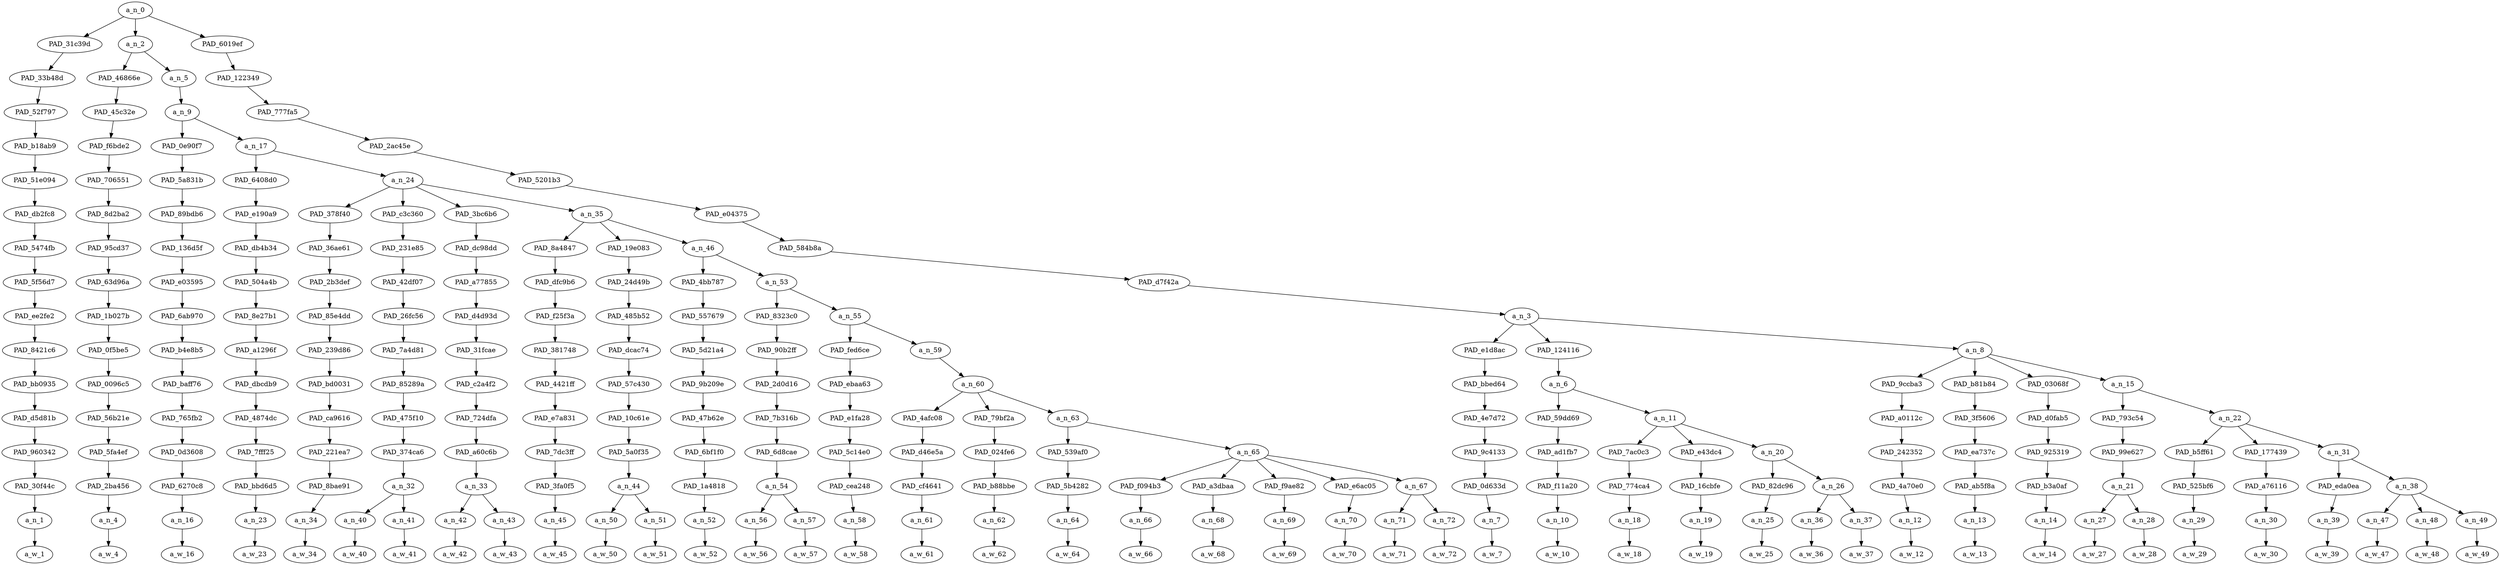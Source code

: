 strict digraph "" {
	a_n_0	[div_dir=1,
		index=0,
		level=16,
		pos="10.901453993055554,16!",
		text_span="[0, 1, 2, 3, 4, 5, 6, 7, 8, 9, 10, 11, 12, 13, 14, 15, 16, 17, 18, 19, 20, 21, 22, 23, 24, 25, 26, 27, 28, 29, 30, 31, 32, 33, 34, \
35, 36, 37, 38, 39, 40, 41, 42]",
		value=1.00000002];
	PAD_31c39d	[div_dir=-1,
		index=0,
		level=15,
		pos="0.0,15!",
		text_span="[0]",
		value=0.00982600];
	a_n_0 -> PAD_31c39d;
	a_n_2	[div_dir=1,
		index=1,
		level=15,
		pos="2.3224175347222222,15!",
		text_span="[1, 2, 3, 4, 5, 6, 7, 8, 9, 10, 11, 12, 13, 14, 15, 16, 17, 18, 19, 20, 21, 22, 23, 24]",
		value=0.35731654];
	a_n_0 -> a_n_2;
	PAD_6019ef	[div_dir=-1,
		index=2,
		level=15,
		pos="30.381944444444443,15!",
		text_span="[25, 26, 27, 28, 29, 30, 31, 32, 33, 34, 35, 36, 37, 38, 39, 40, 41, 42]",
		value=0.63285056];
	a_n_0 -> PAD_6019ef;
	PAD_33b48d	[div_dir=-1,
		index=0,
		level=14,
		pos="0.0,14!",
		text_span="[0]",
		value=0.00982600];
	PAD_31c39d -> PAD_33b48d;
	PAD_52f797	[div_dir=-1,
		index=0,
		level=13,
		pos="0.0,13!",
		text_span="[0]",
		value=0.00982600];
	PAD_33b48d -> PAD_52f797;
	PAD_b18ab9	[div_dir=-1,
		index=0,
		level=12,
		pos="0.0,12!",
		text_span="[0]",
		value=0.00982600];
	PAD_52f797 -> PAD_b18ab9;
	PAD_51e094	[div_dir=-1,
		index=0,
		level=11,
		pos="0.0,11!",
		text_span="[0]",
		value=0.00982600];
	PAD_b18ab9 -> PAD_51e094;
	PAD_db2fc8	[div_dir=-1,
		index=0,
		level=10,
		pos="0.0,10!",
		text_span="[0]",
		value=0.00982600];
	PAD_51e094 -> PAD_db2fc8;
	PAD_5474fb	[div_dir=-1,
		index=0,
		level=9,
		pos="0.0,9!",
		text_span="[0]",
		value=0.00982600];
	PAD_db2fc8 -> PAD_5474fb;
	PAD_5f56d7	[div_dir=-1,
		index=0,
		level=8,
		pos="0.0,8!",
		text_span="[0]",
		value=0.00982600];
	PAD_5474fb -> PAD_5f56d7;
	PAD_ee2fe2	[div_dir=-1,
		index=0,
		level=7,
		pos="0.0,7!",
		text_span="[0]",
		value=0.00982600];
	PAD_5f56d7 -> PAD_ee2fe2;
	PAD_8421c6	[div_dir=-1,
		index=0,
		level=6,
		pos="0.0,6!",
		text_span="[0]",
		value=0.00982600];
	PAD_ee2fe2 -> PAD_8421c6;
	PAD_bb0935	[div_dir=-1,
		index=0,
		level=5,
		pos="0.0,5!",
		text_span="[0]",
		value=0.00982600];
	PAD_8421c6 -> PAD_bb0935;
	PAD_d5d81b	[div_dir=-1,
		index=0,
		level=4,
		pos="0.0,4!",
		text_span="[0]",
		value=0.00982600];
	PAD_bb0935 -> PAD_d5d81b;
	PAD_960342	[div_dir=-1,
		index=0,
		level=3,
		pos="0.0,3!",
		text_span="[0]",
		value=0.00982600];
	PAD_d5d81b -> PAD_960342;
	PAD_30f44c	[div_dir=-1,
		index=0,
		level=2,
		pos="0.0,2!",
		text_span="[0]",
		value=0.00982600];
	PAD_960342 -> PAD_30f44c;
	a_n_1	[div_dir=-1,
		index=0,
		level=1,
		pos="0.0,1!",
		text_span="[0]",
		value=0.00982600];
	PAD_30f44c -> a_n_1;
	a_w_1	[div_dir=0,
		index=0,
		level=0,
		pos="0,0!",
		text_span="[0]",
		value=it];
	a_n_1 -> a_w_1;
	PAD_46866e	[div_dir=-1,
		index=1,
		level=14,
		pos="1.0,14!",
		text_span="[1]",
		value=0.01219663];
	a_n_2 -> PAD_46866e;
	a_n_5	[div_dir=1,
		index=2,
		level=14,
		pos="3.6448350694444445,14!",
		text_span="[2, 3, 4, 5, 6, 7, 8, 9, 10, 11, 12, 13, 14, 15, 16, 17, 18, 19, 20, 21, 22, 23, 24]",
		value=0.34508782];
	a_n_2 -> a_n_5;
	PAD_45c32e	[div_dir=-1,
		index=1,
		level=13,
		pos="1.0,13!",
		text_span="[1]",
		value=0.01219663];
	PAD_46866e -> PAD_45c32e;
	PAD_f6bde2	[div_dir=-1,
		index=1,
		level=12,
		pos="1.0,12!",
		text_span="[1]",
		value=0.01219663];
	PAD_45c32e -> PAD_f6bde2;
	PAD_706551	[div_dir=-1,
		index=1,
		level=11,
		pos="1.0,11!",
		text_span="[1]",
		value=0.01219663];
	PAD_f6bde2 -> PAD_706551;
	PAD_8d2ba2	[div_dir=-1,
		index=1,
		level=10,
		pos="1.0,10!",
		text_span="[1]",
		value=0.01219663];
	PAD_706551 -> PAD_8d2ba2;
	PAD_95cd37	[div_dir=-1,
		index=1,
		level=9,
		pos="1.0,9!",
		text_span="[1]",
		value=0.01219663];
	PAD_8d2ba2 -> PAD_95cd37;
	PAD_63d96a	[div_dir=-1,
		index=1,
		level=8,
		pos="1.0,8!",
		text_span="[1]",
		value=0.01219663];
	PAD_95cd37 -> PAD_63d96a;
	PAD_1b027b	[div_dir=-1,
		index=1,
		level=7,
		pos="1.0,7!",
		text_span="[1]",
		value=0.01219663];
	PAD_63d96a -> PAD_1b027b;
	PAD_0f5be5	[div_dir=-1,
		index=1,
		level=6,
		pos="1.0,6!",
		text_span="[1]",
		value=0.01219663];
	PAD_1b027b -> PAD_0f5be5;
	PAD_0096c5	[div_dir=-1,
		index=1,
		level=5,
		pos="1.0,5!",
		text_span="[1]",
		value=0.01219663];
	PAD_0f5be5 -> PAD_0096c5;
	PAD_56b21e	[div_dir=-1,
		index=1,
		level=4,
		pos="1.0,4!",
		text_span="[1]",
		value=0.01219663];
	PAD_0096c5 -> PAD_56b21e;
	PAD_5fa4ef	[div_dir=-1,
		index=1,
		level=3,
		pos="1.0,3!",
		text_span="[1]",
		value=0.01219663];
	PAD_56b21e -> PAD_5fa4ef;
	PAD_2ba456	[div_dir=-1,
		index=1,
		level=2,
		pos="1.0,2!",
		text_span="[1]",
		value=0.01219663];
	PAD_5fa4ef -> PAD_2ba456;
	a_n_4	[div_dir=-1,
		index=1,
		level=1,
		pos="1.0,1!",
		text_span="[1]",
		value=0.01219663];
	PAD_2ba456 -> a_n_4;
	a_w_4	[div_dir=0,
		index=1,
		level=0,
		pos="1,0!",
		text_span="[1]",
		value=worth];
	a_n_4 -> a_w_4;
	a_n_9	[div_dir=1,
		index=2,
		level=13,
		pos="3.6448350694444445,13!",
		text_span="[2, 3, 4, 5, 6, 7, 8, 9, 10, 11, 12, 13, 14, 15, 16, 17, 18, 19, 20, 21, 22, 23, 24]",
		value=0.34503430];
	a_n_5 -> a_n_9;
	PAD_0e90f7	[div_dir=-1,
		index=2,
		level=12,
		pos="2.0,12!",
		text_span="[2]",
		value=0.01089129];
	a_n_9 -> PAD_0e90f7;
	a_n_17	[div_dir=1,
		index=3,
		level=12,
		pos="5.289670138888889,12!",
		text_span="[3, 4, 5, 6, 7, 8, 9, 10, 11, 12, 13, 14, 15, 16, 17, 18, 19, 20, 21, 22, 23, 24]",
		value=0.33408949];
	a_n_9 -> a_n_17;
	PAD_5a831b	[div_dir=-1,
		index=2,
		level=11,
		pos="2.0,11!",
		text_span="[2]",
		value=0.01089129];
	PAD_0e90f7 -> PAD_5a831b;
	PAD_89bdb6	[div_dir=-1,
		index=2,
		level=10,
		pos="2.0,10!",
		text_span="[2]",
		value=0.01089129];
	PAD_5a831b -> PAD_89bdb6;
	PAD_136d5f	[div_dir=-1,
		index=2,
		level=9,
		pos="2.0,9!",
		text_span="[2]",
		value=0.01089129];
	PAD_89bdb6 -> PAD_136d5f;
	PAD_e03595	[div_dir=-1,
		index=2,
		level=8,
		pos="2.0,8!",
		text_span="[2]",
		value=0.01089129];
	PAD_136d5f -> PAD_e03595;
	PAD_6ab970	[div_dir=-1,
		index=2,
		level=7,
		pos="2.0,7!",
		text_span="[2]",
		value=0.01089129];
	PAD_e03595 -> PAD_6ab970;
	PAD_b4e8b5	[div_dir=-1,
		index=2,
		level=6,
		pos="2.0,6!",
		text_span="[2]",
		value=0.01089129];
	PAD_6ab970 -> PAD_b4e8b5;
	PAD_baff76	[div_dir=-1,
		index=2,
		level=5,
		pos="2.0,5!",
		text_span="[2]",
		value=0.01089129];
	PAD_b4e8b5 -> PAD_baff76;
	PAD_765fb2	[div_dir=-1,
		index=2,
		level=4,
		pos="2.0,4!",
		text_span="[2]",
		value=0.01089129];
	PAD_baff76 -> PAD_765fb2;
	PAD_0d3608	[div_dir=-1,
		index=2,
		level=3,
		pos="2.0,3!",
		text_span="[2]",
		value=0.01089129];
	PAD_765fb2 -> PAD_0d3608;
	PAD_6270c8	[div_dir=-1,
		index=2,
		level=2,
		pos="2.0,2!",
		text_span="[2]",
		value=0.01089129];
	PAD_0d3608 -> PAD_6270c8;
	a_n_16	[div_dir=-1,
		index=2,
		level=1,
		pos="2.0,1!",
		text_span="[2]",
		value=0.01089129];
	PAD_6270c8 -> a_n_16;
	a_w_16	[div_dir=0,
		index=2,
		level=0,
		pos="2,0!",
		text_span="[2]",
		value=remembering];
	a_n_16 -> a_w_16;
	PAD_6408d0	[div_dir=-1,
		index=3,
		level=11,
		pos="3.0,11!",
		text_span="[3]",
		value=0.00838209];
	a_n_17 -> PAD_6408d0;
	a_n_24	[div_dir=1,
		index=4,
		level=11,
		pos="7.579340277777778,11!",
		text_span="[4, 5, 6, 7, 8, 9, 10, 11, 12, 13, 14, 15, 16, 17, 18, 19, 20, 21, 22, 23, 24]",
		value=0.32564507];
	a_n_17 -> a_n_24;
	PAD_e190a9	[div_dir=-1,
		index=3,
		level=10,
		pos="3.0,10!",
		text_span="[3]",
		value=0.00838209];
	PAD_6408d0 -> PAD_e190a9;
	PAD_db4b34	[div_dir=-1,
		index=3,
		level=9,
		pos="3.0,9!",
		text_span="[3]",
		value=0.00838209];
	PAD_e190a9 -> PAD_db4b34;
	PAD_504a4b	[div_dir=-1,
		index=3,
		level=8,
		pos="3.0,8!",
		text_span="[3]",
		value=0.00838209];
	PAD_db4b34 -> PAD_504a4b;
	PAD_8e27b1	[div_dir=-1,
		index=3,
		level=7,
		pos="3.0,7!",
		text_span="[3]",
		value=0.00838209];
	PAD_504a4b -> PAD_8e27b1;
	PAD_a1296f	[div_dir=-1,
		index=3,
		level=6,
		pos="3.0,6!",
		text_span="[3]",
		value=0.00838209];
	PAD_8e27b1 -> PAD_a1296f;
	PAD_dbcdb9	[div_dir=-1,
		index=3,
		level=5,
		pos="3.0,5!",
		text_span="[3]",
		value=0.00838209];
	PAD_a1296f -> PAD_dbcdb9;
	PAD_4874dc	[div_dir=-1,
		index=3,
		level=4,
		pos="3.0,4!",
		text_span="[3]",
		value=0.00838209];
	PAD_dbcdb9 -> PAD_4874dc;
	PAD_7fff25	[div_dir=-1,
		index=3,
		level=3,
		pos="3.0,3!",
		text_span="[3]",
		value=0.00838209];
	PAD_4874dc -> PAD_7fff25;
	PAD_bbd6d5	[div_dir=-1,
		index=3,
		level=2,
		pos="3.0,2!",
		text_span="[3]",
		value=0.00838209];
	PAD_7fff25 -> PAD_bbd6d5;
	a_n_23	[div_dir=-1,
		index=3,
		level=1,
		pos="3.0,1!",
		text_span="[3]",
		value=0.00838209];
	PAD_bbd6d5 -> a_n_23;
	a_w_23	[div_dir=0,
		index=3,
		level=0,
		pos="3,0!",
		text_span="[3]",
		value=that];
	a_n_23 -> a_w_23;
	PAD_378f40	[div_dir=-1,
		index=6,
		level=10,
		pos="8.0,10!",
		text_span="[8]",
		value=0.00960711];
	a_n_24 -> PAD_378f40;
	PAD_c3c360	[div_dir=-1,
		index=4,
		level=10,
		pos="4.5,10!",
		text_span="[4, 5]",
		value=0.02832628];
	a_n_24 -> PAD_c3c360;
	PAD_3bc6b6	[div_dir=1,
		index=5,
		level=10,
		pos="6.5,10!",
		text_span="[6, 7]",
		value=0.08005526];
	a_n_24 -> PAD_3bc6b6;
	a_n_35	[div_dir=1,
		index=7,
		level=10,
		pos="11.317361111111111,10!",
		text_span="[9, 10, 11, 12, 13, 14, 15, 16, 17, 18, 19, 20, 21, 22, 23, 24]",
		value=0.20758819];
	a_n_24 -> a_n_35;
	PAD_36ae61	[div_dir=-1,
		index=6,
		level=9,
		pos="8.0,9!",
		text_span="[8]",
		value=0.00960711];
	PAD_378f40 -> PAD_36ae61;
	PAD_2b3def	[div_dir=-1,
		index=6,
		level=8,
		pos="8.0,8!",
		text_span="[8]",
		value=0.00960711];
	PAD_36ae61 -> PAD_2b3def;
	PAD_85e4dd	[div_dir=-1,
		index=6,
		level=7,
		pos="8.0,7!",
		text_span="[8]",
		value=0.00960711];
	PAD_2b3def -> PAD_85e4dd;
	PAD_239d86	[div_dir=-1,
		index=6,
		level=6,
		pos="8.0,6!",
		text_span="[8]",
		value=0.00960711];
	PAD_85e4dd -> PAD_239d86;
	PAD_bd0031	[div_dir=-1,
		index=6,
		level=5,
		pos="8.0,5!",
		text_span="[8]",
		value=0.00960711];
	PAD_239d86 -> PAD_bd0031;
	PAD_ca9616	[div_dir=-1,
		index=6,
		level=4,
		pos="8.0,4!",
		text_span="[8]",
		value=0.00960711];
	PAD_bd0031 -> PAD_ca9616;
	PAD_221ea7	[div_dir=-1,
		index=6,
		level=3,
		pos="8.0,3!",
		text_span="[8]",
		value=0.00960711];
	PAD_ca9616 -> PAD_221ea7;
	PAD_8bae91	[div_dir=-1,
		index=6,
		level=2,
		pos="8.0,2!",
		text_span="[8]",
		value=0.00960711];
	PAD_221ea7 -> PAD_8bae91;
	a_n_34	[div_dir=-1,
		index=8,
		level=1,
		pos="8.0,1!",
		text_span="[8]",
		value=0.00960711];
	PAD_8bae91 -> a_n_34;
	a_w_34	[div_dir=0,
		index=8,
		level=0,
		pos="8,0!",
		text_span="[8]",
		value=actually];
	a_n_34 -> a_w_34;
	PAD_231e85	[div_dir=-1,
		index=4,
		level=9,
		pos="4.5,9!",
		text_span="[4, 5]",
		value=0.02832628];
	PAD_c3c360 -> PAD_231e85;
	PAD_42df07	[div_dir=-1,
		index=4,
		level=8,
		pos="4.5,8!",
		text_span="[4, 5]",
		value=0.02832628];
	PAD_231e85 -> PAD_42df07;
	PAD_26fc56	[div_dir=-1,
		index=4,
		level=7,
		pos="4.5,7!",
		text_span="[4, 5]",
		value=0.02832628];
	PAD_42df07 -> PAD_26fc56;
	PAD_7a4d81	[div_dir=-1,
		index=4,
		level=6,
		pos="4.5,6!",
		text_span="[4, 5]",
		value=0.02832628];
	PAD_26fc56 -> PAD_7a4d81;
	PAD_85289a	[div_dir=-1,
		index=4,
		level=5,
		pos="4.5,5!",
		text_span="[4, 5]",
		value=0.02832628];
	PAD_7a4d81 -> PAD_85289a;
	PAD_475f10	[div_dir=-1,
		index=4,
		level=4,
		pos="4.5,4!",
		text_span="[4, 5]",
		value=0.02832628];
	PAD_85289a -> PAD_475f10;
	PAD_374ca6	[div_dir=-1,
		index=4,
		level=3,
		pos="4.5,3!",
		text_span="[4, 5]",
		value=0.02832628];
	PAD_475f10 -> PAD_374ca6;
	a_n_32	[div_dir=-1,
		index=4,
		level=2,
		pos="4.5,2!",
		text_span="[4, 5]",
		value=0.02832628];
	PAD_374ca6 -> a_n_32;
	a_n_40	[div_dir=1,
		index=4,
		level=1,
		pos="4.0,1!",
		text_span="[4]",
		value=0.01087060];
	a_n_32 -> a_n_40;
	a_n_41	[div_dir=-1,
		index=5,
		level=1,
		pos="5.0,1!",
		text_span="[5]",
		value=0.01745491];
	a_n_32 -> a_n_41;
	a_w_40	[div_dir=0,
		index=4,
		level=0,
		pos="4,0!",
		text_span="[4]",
		value=in];
	a_n_40 -> a_w_40;
	a_w_41	[div_dir=0,
		index=5,
		level=0,
		pos="5,0!",
		text_span="[5]",
		value="<number>"];
	a_n_41 -> a_w_41;
	PAD_dc98dd	[div_dir=1,
		index=5,
		level=9,
		pos="6.5,9!",
		text_span="[6, 7]",
		value=0.08005526];
	PAD_3bc6b6 -> PAD_dc98dd;
	PAD_a77855	[div_dir=1,
		index=5,
		level=8,
		pos="6.5,8!",
		text_span="[6, 7]",
		value=0.08005526];
	PAD_dc98dd -> PAD_a77855;
	PAD_d4d93d	[div_dir=1,
		index=5,
		level=7,
		pos="6.5,7!",
		text_span="[6, 7]",
		value=0.08005526];
	PAD_a77855 -> PAD_d4d93d;
	PAD_31fcae	[div_dir=1,
		index=5,
		level=6,
		pos="6.5,6!",
		text_span="[6, 7]",
		value=0.08005526];
	PAD_d4d93d -> PAD_31fcae;
	PAD_c2a4f2	[div_dir=1,
		index=5,
		level=5,
		pos="6.5,5!",
		text_span="[6, 7]",
		value=0.08005526];
	PAD_31fcae -> PAD_c2a4f2;
	PAD_724dfa	[div_dir=1,
		index=5,
		level=4,
		pos="6.5,4!",
		text_span="[6, 7]",
		value=0.08005526];
	PAD_c2a4f2 -> PAD_724dfa;
	PAD_a60c6b	[div_dir=1,
		index=5,
		level=3,
		pos="6.5,3!",
		text_span="[6, 7]",
		value=0.08005526];
	PAD_724dfa -> PAD_a60c6b;
	a_n_33	[div_dir=1,
		index=5,
		level=2,
		pos="6.5,2!",
		text_span="[6, 7]",
		value=0.08005526];
	PAD_a60c6b -> a_n_33;
	a_n_42	[div_dir=1,
		index=6,
		level=1,
		pos="6.0,1!",
		text_span="[6]",
		value=0.04161739];
	a_n_33 -> a_n_42;
	a_n_43	[div_dir=1,
		index=7,
		level=1,
		pos="7.0,1!",
		text_span="[7]",
		value=0.03843003];
	a_n_33 -> a_n_43;
	a_w_42	[div_dir=0,
		index=6,
		level=0,
		pos="6,0!",
		text_span="[6]",
		value=meryl];
	a_n_42 -> a_w_42;
	a_w_43	[div_dir=0,
		index=7,
		level=0,
		pos="7,0!",
		text_span="[7]",
		value=streep];
	a_n_43 -> a_w_43;
	PAD_8a4847	[div_dir=1,
		index=8,
		level=9,
		pos="11.0,9!",
		text_span="[11]",
		value=0.00875681];
	a_n_35 -> PAD_8a4847;
	PAD_19e083	[div_dir=1,
		index=7,
		level=9,
		pos="9.5,9!",
		text_span="[9, 10]",
		value=0.01502978];
	a_n_35 -> PAD_19e083;
	a_n_46	[div_dir=1,
		index=9,
		level=9,
		pos="13.452083333333334,9!",
		text_span="[12, 13, 14, 15, 16, 17, 18, 19, 20, 21, 22, 23, 24]",
		value=0.18372243];
	a_n_35 -> a_n_46;
	PAD_dfc9b6	[div_dir=1,
		index=8,
		level=8,
		pos="11.0,8!",
		text_span="[11]",
		value=0.00875681];
	PAD_8a4847 -> PAD_dfc9b6;
	PAD_f25f3a	[div_dir=1,
		index=8,
		level=7,
		pos="11.0,7!",
		text_span="[11]",
		value=0.00875681];
	PAD_dfc9b6 -> PAD_f25f3a;
	PAD_381748	[div_dir=1,
		index=8,
		level=6,
		pos="11.0,6!",
		text_span="[11]",
		value=0.00875681];
	PAD_f25f3a -> PAD_381748;
	PAD_4421ff	[div_dir=1,
		index=8,
		level=5,
		pos="11.0,5!",
		text_span="[11]",
		value=0.00875681];
	PAD_381748 -> PAD_4421ff;
	PAD_e7a831	[div_dir=1,
		index=8,
		level=4,
		pos="11.0,4!",
		text_span="[11]",
		value=0.00875681];
	PAD_4421ff -> PAD_e7a831;
	PAD_7dc3ff	[div_dir=1,
		index=8,
		level=3,
		pos="11.0,3!",
		text_span="[11]",
		value=0.00875681];
	PAD_e7a831 -> PAD_7dc3ff;
	PAD_3fa0f5	[div_dir=1,
		index=8,
		level=2,
		pos="11.0,2!",
		text_span="[11]",
		value=0.00875681];
	PAD_7dc3ff -> PAD_3fa0f5;
	a_n_45	[div_dir=1,
		index=11,
		level=1,
		pos="11.0,1!",
		text_span="[11]",
		value=0.00875681];
	PAD_3fa0f5 -> a_n_45;
	a_w_45	[div_dir=0,
		index=11,
		level=0,
		pos="11,0!",
		text_span="[11]",
		value=and];
	a_n_45 -> a_w_45;
	PAD_24d49b	[div_dir=1,
		index=7,
		level=8,
		pos="9.5,8!",
		text_span="[9, 10]",
		value=0.01502978];
	PAD_19e083 -> PAD_24d49b;
	PAD_485b52	[div_dir=1,
		index=7,
		level=7,
		pos="9.5,7!",
		text_span="[9, 10]",
		value=0.01502978];
	PAD_24d49b -> PAD_485b52;
	PAD_dcac74	[div_dir=1,
		index=7,
		level=6,
		pos="9.5,6!",
		text_span="[9, 10]",
		value=0.01502978];
	PAD_485b52 -> PAD_dcac74;
	PAD_57c430	[div_dir=1,
		index=7,
		level=5,
		pos="9.5,5!",
		text_span="[9, 10]",
		value=0.01502978];
	PAD_dcac74 -> PAD_57c430;
	PAD_10c61e	[div_dir=1,
		index=7,
		level=4,
		pos="9.5,4!",
		text_span="[9, 10]",
		value=0.01502978];
	PAD_57c430 -> PAD_10c61e;
	PAD_5a0f35	[div_dir=1,
		index=7,
		level=3,
		pos="9.5,3!",
		text_span="[9, 10]",
		value=0.01502978];
	PAD_10c61e -> PAD_5a0f35;
	a_n_44	[div_dir=1,
		index=7,
		level=2,
		pos="9.5,2!",
		text_span="[9, 10]",
		value=0.01502978];
	PAD_5a0f35 -> a_n_44;
	a_n_50	[div_dir=1,
		index=9,
		level=1,
		pos="9.0,1!",
		text_span="[9]",
		value=0.00838116];
	a_n_44 -> a_n_50;
	a_n_51	[div_dir=-1,
		index=10,
		level=1,
		pos="10.0,1!",
		text_span="[10]",
		value=0.00663626];
	a_n_44 -> a_n_51;
	a_w_50	[div_dir=0,
		index=9,
		level=0,
		pos="9,0!",
		text_span="[9]",
		value=stood];
	a_n_50 -> a_w_50;
	a_w_51	[div_dir=0,
		index=10,
		level=0,
		pos="10,0!",
		text_span="[10]",
		value=up];
	a_n_51 -> a_w_51;
	PAD_4bb787	[div_dir=1,
		index=9,
		level=8,
		pos="12.0,8!",
		text_span="[12]",
		value=0.02636655];
	a_n_46 -> PAD_4bb787;
	a_n_53	[div_dir=1,
		index=10,
		level=8,
		pos="14.904166666666667,8!",
		text_span="[13, 14, 15, 16, 17, 18, 19, 20, 21, 22, 23, 24]",
		value=0.15728139];
	a_n_46 -> a_n_53;
	PAD_557679	[div_dir=1,
		index=9,
		level=7,
		pos="12.0,7!",
		text_span="[12]",
		value=0.02636655];
	PAD_4bb787 -> PAD_557679;
	PAD_5d21a4	[div_dir=1,
		index=9,
		level=6,
		pos="12.0,6!",
		text_span="[12]",
		value=0.02636655];
	PAD_557679 -> PAD_5d21a4;
	PAD_9b209e	[div_dir=1,
		index=9,
		level=5,
		pos="12.0,5!",
		text_span="[12]",
		value=0.02636655];
	PAD_5d21a4 -> PAD_9b209e;
	PAD_47b62e	[div_dir=1,
		index=9,
		level=4,
		pos="12.0,4!",
		text_span="[12]",
		value=0.02636655];
	PAD_9b209e -> PAD_47b62e;
	PAD_6bf1f0	[div_dir=1,
		index=9,
		level=3,
		pos="12.0,3!",
		text_span="[12]",
		value=0.02636655];
	PAD_47b62e -> PAD_6bf1f0;
	PAD_1a4818	[div_dir=1,
		index=9,
		level=2,
		pos="12.0,2!",
		text_span="[12]",
		value=0.02636655];
	PAD_6bf1f0 -> PAD_1a4818;
	a_n_52	[div_dir=1,
		index=12,
		level=1,
		pos="12.0,1!",
		text_span="[12]",
		value=0.02636655];
	PAD_1a4818 -> a_n_52;
	a_w_52	[div_dir=0,
		index=12,
		level=0,
		pos="12,0!",
		text_span="[12]",
		value=applauded];
	a_n_52 -> a_w_52;
	PAD_8323c0	[div_dir=1,
		index=10,
		level=7,
		pos="13.5,7!",
		text_span="[13, 14]",
		value=0.02147528];
	a_n_53 -> PAD_8323c0;
	a_n_55	[div_dir=1,
		index=11,
		level=7,
		pos="16.308333333333334,7!",
		text_span="[15, 16, 17, 18, 19, 20, 21, 22, 23, 24]",
		value=0.13573076];
	a_n_53 -> a_n_55;
	PAD_90b2ff	[div_dir=1,
		index=10,
		level=6,
		pos="13.5,6!",
		text_span="[13, 14]",
		value=0.02147528];
	PAD_8323c0 -> PAD_90b2ff;
	PAD_2d0d16	[div_dir=1,
		index=10,
		level=5,
		pos="13.5,5!",
		text_span="[13, 14]",
		value=0.02147528];
	PAD_90b2ff -> PAD_2d0d16;
	PAD_7b316b	[div_dir=1,
		index=10,
		level=4,
		pos="13.5,4!",
		text_span="[13, 14]",
		value=0.02147528];
	PAD_2d0d16 -> PAD_7b316b;
	PAD_6d8cae	[div_dir=1,
		index=10,
		level=3,
		pos="13.5,3!",
		text_span="[13, 14]",
		value=0.02147528];
	PAD_7b316b -> PAD_6d8cae;
	a_n_54	[div_dir=1,
		index=10,
		level=2,
		pos="13.5,2!",
		text_span="[13, 14]",
		value=0.02147528];
	PAD_6d8cae -> a_n_54;
	a_n_56	[div_dir=1,
		index=13,
		level=1,
		pos="13.0,1!",
		text_span="[13]",
		value=0.00848227];
	a_n_54 -> a_n_56;
	a_n_57	[div_dir=1,
		index=14,
		level=1,
		pos="14.0,1!",
		text_span="[14]",
		value=0.01296399];
	a_n_54 -> a_n_57;
	a_w_56	[div_dir=0,
		index=13,
		level=0,
		pos="13,0!",
		text_span="[13]",
		value=a];
	a_n_56 -> a_w_56;
	a_w_57	[div_dir=0,
		index=14,
		level=0,
		pos="14,0!",
		text_span="[14]",
		value=man];
	a_n_57 -> a_w_57;
	PAD_fed6ce	[div_dir=1,
		index=11,
		level=6,
		pos="15.0,6!",
		text_span="[15]",
		value=0.00831085];
	a_n_55 -> PAD_fed6ce;
	a_n_59	[div_dir=1,
		index=12,
		level=6,
		pos="17.616666666666667,6!",
		text_span="[16, 17, 18, 19, 20, 21, 22, 23, 24]",
		value=0.12735037];
	a_n_55 -> a_n_59;
	PAD_ebaa63	[div_dir=1,
		index=11,
		level=5,
		pos="15.0,5!",
		text_span="[15]",
		value=0.00831085];
	PAD_fed6ce -> PAD_ebaa63;
	PAD_e1fa28	[div_dir=1,
		index=11,
		level=4,
		pos="15.0,4!",
		text_span="[15]",
		value=0.00831085];
	PAD_ebaa63 -> PAD_e1fa28;
	PAD_5c14e0	[div_dir=1,
		index=11,
		level=3,
		pos="15.0,3!",
		text_span="[15]",
		value=0.00831085];
	PAD_e1fa28 -> PAD_5c14e0;
	PAD_cea248	[div_dir=1,
		index=11,
		level=2,
		pos="15.0,2!",
		text_span="[15]",
		value=0.00831085];
	PAD_5c14e0 -> PAD_cea248;
	a_n_58	[div_dir=1,
		index=15,
		level=1,
		pos="15.0,1!",
		text_span="[15]",
		value=0.00831085];
	PAD_cea248 -> a_n_58;
	a_w_58	[div_dir=0,
		index=15,
		level=0,
		pos="15,0!",
		text_span="[15]",
		value=who];
	a_n_58 -> a_w_58;
	a_n_60	[div_dir=1,
		index=12,
		level=5,
		pos="17.616666666666667,5!",
		text_span="[16, 17, 18, 19, 20, 21, 22, 23, 24]",
		value=0.12728227];
	a_n_59 -> a_n_60;
	PAD_4afc08	[div_dir=-1,
		index=12,
		level=4,
		pos="16.0,4!",
		text_span="[16]",
		value=0.01277359];
	a_n_60 -> PAD_4afc08;
	PAD_79bf2a	[div_dir=1,
		index=13,
		level=4,
		pos="17.0,4!",
		text_span="[17]",
		value=0.00773226];
	a_n_60 -> PAD_79bf2a;
	a_n_63	[div_dir=1,
		index=14,
		level=4,
		pos="19.85,4!",
		text_span="[18, 19, 20, 21, 22, 23, 24]",
		value=0.10670833];
	a_n_60 -> a_n_63;
	PAD_d46e5a	[div_dir=-1,
		index=12,
		level=3,
		pos="16.0,3!",
		text_span="[16]",
		value=0.01277359];
	PAD_4afc08 -> PAD_d46e5a;
	PAD_cf4641	[div_dir=-1,
		index=12,
		level=2,
		pos="16.0,2!",
		text_span="[16]",
		value=0.01277359];
	PAD_d46e5a -> PAD_cf4641;
	a_n_61	[div_dir=-1,
		index=16,
		level=1,
		pos="16.0,1!",
		text_span="[16]",
		value=0.01277359];
	PAD_cf4641 -> a_n_61;
	a_w_61	[div_dir=0,
		index=16,
		level=0,
		pos="16,0!",
		text_span="[16]",
		value=drugged];
	a_n_61 -> a_w_61;
	PAD_024fe6	[div_dir=1,
		index=13,
		level=3,
		pos="17.0,3!",
		text_span="[17]",
		value=0.00773226];
	PAD_79bf2a -> PAD_024fe6;
	PAD_b88bbe	[div_dir=1,
		index=13,
		level=2,
		pos="17.0,2!",
		text_span="[17]",
		value=0.00773226];
	PAD_024fe6 -> PAD_b88bbe;
	a_n_62	[div_dir=1,
		index=17,
		level=1,
		pos="17.0,1!",
		text_span="[17]",
		value=0.00773226];
	PAD_b88bbe -> a_n_62;
	a_w_62	[div_dir=0,
		index=17,
		level=0,
		pos="17,0!",
		text_span="[17]",
		value=then];
	a_n_62 -> a_w_62;
	PAD_539af0	[div_dir=-1,
		index=14,
		level=3,
		pos="18.0,3!",
		text_span="[18]",
		value=0.01797997];
	a_n_63 -> PAD_539af0;
	a_n_65	[div_dir=1,
		index=15,
		level=3,
		pos="21.7,3!",
		text_span="[19, 20, 21, 22, 23, 24]",
		value=0.08866419];
	a_n_63 -> a_n_65;
	PAD_5b4282	[div_dir=-1,
		index=14,
		level=2,
		pos="18.0,2!",
		text_span="[18]",
		value=0.01797997];
	PAD_539af0 -> PAD_5b4282;
	a_n_64	[div_dir=-1,
		index=18,
		level=1,
		pos="18.0,1!",
		text_span="[18]",
		value=0.01797997];
	PAD_5b4282 -> a_n_64;
	a_w_64	[div_dir=0,
		index=18,
		level=0,
		pos="18,0!",
		text_span="[18]",
		value=raped];
	a_n_64 -> a_w_64;
	PAD_f094b3	[div_dir=1,
		index=15,
		level=2,
		pos="19.0,2!",
		text_span="[19]",
		value=0.00832261];
	a_n_65 -> PAD_f094b3;
	PAD_a3dbaa	[div_dir=1,
		index=17,
		level=2,
		pos="22.0,2!",
		text_span="[22]",
		value=0.01200577];
	a_n_65 -> PAD_a3dbaa;
	PAD_f9ae82	[div_dir=1,
		index=18,
		level=2,
		pos="23.0,2!",
		text_span="[23]",
		value=0.01541881];
	a_n_65 -> PAD_f9ae82;
	PAD_e6ac05	[div_dir=-1,
		index=19,
		level=2,
		pos="24.0,2!",
		text_span="[24]",
		value=0.03153440];
	a_n_65 -> PAD_e6ac05;
	a_n_67	[div_dir=1,
		index=16,
		level=2,
		pos="20.5,2!",
		text_span="[20, 21]",
		value=0.02128752];
	a_n_65 -> a_n_67;
	a_n_66	[div_dir=1,
		index=19,
		level=1,
		pos="19.0,1!",
		text_span="[19]",
		value=0.00832261];
	PAD_f094b3 -> a_n_66;
	a_w_66	[div_dir=0,
		index=19,
		level=0,
		pos="19,0!",
		text_span="[19]",
		value=a1];
	a_n_66 -> a_w_66;
	a_n_68	[div_dir=1,
		index=22,
		level=1,
		pos="22.0,1!",
		text_span="[22]",
		value=0.01200577];
	PAD_a3dbaa -> a_n_68;
	a_w_68	[div_dir=0,
		index=22,
		level=0,
		pos="22,0!",
		text_span="[22]",
		value=old];
	a_n_68 -> a_w_68;
	a_n_69	[div_dir=1,
		index=23,
		level=1,
		pos="23.0,1!",
		text_span="[23]",
		value=0.01541881];
	PAD_f9ae82 -> a_n_69;
	a_w_69	[div_dir=0,
		index=23,
		level=0,
		pos="23,0!",
		text_span="[23]",
		value=girl];
	a_n_69 -> a_w_69;
	a_n_70	[div_dir=-1,
		index=24,
		level=1,
		pos="24.0,1!",
		text_span="[24]",
		value=0.03153440];
	PAD_e6ac05 -> a_n_70;
	a_w_70	[div_dir=0,
		index=24,
		level=0,
		pos="24,0!",
		text_span="[24]",
		value=streep1];
	a_n_70 -> a_w_70;
	a_n_71	[div_dir=1,
		index=20,
		level=1,
		pos="20.0,1!",
		text_span="[20]",
		value=0.01125733];
	a_n_67 -> a_n_71;
	a_n_72	[div_dir=1,
		index=21,
		level=1,
		pos="21.0,1!",
		text_span="[21]",
		value=0.00997941];
	a_n_67 -> a_n_72;
	a_w_71	[div_dir=0,
		index=20,
		level=0,
		pos="20,0!",
		text_span="[20]",
		value="<number>1"];
	a_n_71 -> a_w_71;
	a_w_72	[div_dir=0,
		index=21,
		level=0,
		pos="21,0!",
		text_span="[21]",
		value=year];
	a_n_72 -> a_w_72;
	PAD_122349	[div_dir=-1,
		index=3,
		level=14,
		pos="30.381944444444443,14!",
		text_span="[25, 26, 27, 28, 29, 30, 31, 32, 33, 34, 35, 36, 37, 38, 39, 40, 41, 42]",
		value=0.63285056];
	PAD_6019ef -> PAD_122349;
	PAD_777fa5	[div_dir=-1,
		index=3,
		level=13,
		pos="30.381944444444443,13!",
		text_span="[25, 26, 27, 28, 29, 30, 31, 32, 33, 34, 35, 36, 37, 38, 39, 40, 41, 42]",
		value=0.63285056];
	PAD_122349 -> PAD_777fa5;
	PAD_2ac45e	[div_dir=-1,
		index=4,
		level=12,
		pos="30.381944444444443,12!",
		text_span="[25, 26, 27, 28, 29, 30, 31, 32, 33, 34, 35, 36, 37, 38, 39, 40, 41, 42]",
		value=0.63285056];
	PAD_777fa5 -> PAD_2ac45e;
	PAD_5201b3	[div_dir=-1,
		index=5,
		level=11,
		pos="30.381944444444443,11!",
		text_span="[25, 26, 27, 28, 29, 30, 31, 32, 33, 34, 35, 36, 37, 38, 39, 40, 41, 42]",
		value=0.63285056];
	PAD_2ac45e -> PAD_5201b3;
	PAD_e04375	[div_dir=-1,
		index=8,
		level=10,
		pos="30.381944444444443,10!",
		text_span="[25, 26, 27, 28, 29, 30, 31, 32, 33, 34, 35, 36, 37, 38, 39, 40, 41, 42]",
		value=0.63285056];
	PAD_5201b3 -> PAD_e04375;
	PAD_584b8a	[div_dir=-1,
		index=10,
		level=9,
		pos="30.381944444444443,9!",
		text_span="[25, 26, 27, 28, 29, 30, 31, 32, 33, 34, 35, 36, 37, 38, 39, 40, 41, 42]",
		value=0.63285056];
	PAD_e04375 -> PAD_584b8a;
	PAD_d7f42a	[div_dir=-1,
		index=11,
		level=8,
		pos="30.381944444444443,8!",
		text_span="[25, 26, 27, 28, 29, 30, 31, 32, 33, 34, 35, 36, 37, 38, 39, 40, 41, 42]",
		value=0.63285056];
	PAD_584b8a -> PAD_d7f42a;
	a_n_3	[div_dir=-1,
		index=12,
		level=7,
		pos="30.381944444444443,7!",
		text_span="[25, 26, 27, 28, 29, 30, 31, 32, 33, 34, 35, 36, 37, 38, 39, 40, 41, 42]",
		value=0.63285056];
	PAD_d7f42a -> a_n_3;
	PAD_e1d8ac	[div_dir=1,
		index=14,
		level=6,
		pos="31.0,6!",
		text_span="[31]",
		value=0.01151350];
	a_n_3 -> PAD_e1d8ac;
	PAD_124116	[div_dir=1,
		index=13,
		level=6,
		pos="26.125,6!",
		text_span="[25, 26, 27, 28, 29, 30]",
		value=0.06603026];
	a_n_3 -> PAD_124116;
	a_n_8	[div_dir=-1,
		index=15,
		level=6,
		pos="34.02083333333333,6!",
		text_span="[32, 33, 34, 35, 36, 37, 38, 39, 40, 41, 42]",
		value=0.55529934];
	a_n_3 -> a_n_8;
	PAD_bbed64	[div_dir=1,
		index=14,
		level=5,
		pos="31.0,5!",
		text_span="[31]",
		value=0.01151350];
	PAD_e1d8ac -> PAD_bbed64;
	PAD_4e7d72	[div_dir=1,
		index=17,
		level=4,
		pos="31.0,4!",
		text_span="[31]",
		value=0.01151350];
	PAD_bbed64 -> PAD_4e7d72;
	PAD_9c4133	[div_dir=1,
		index=20,
		level=3,
		pos="31.0,3!",
		text_span="[31]",
		value=0.01151350];
	PAD_4e7d72 -> PAD_9c4133;
	PAD_0d633d	[div_dir=1,
		index=25,
		level=2,
		pos="31.0,2!",
		text_span="[31]",
		value=0.01151350];
	PAD_9c4133 -> PAD_0d633d;
	a_n_7	[div_dir=1,
		index=31,
		level=1,
		pos="31.0,1!",
		text_span="[31]",
		value=0.01151350];
	PAD_0d633d -> a_n_7;
	a_w_7	[div_dir=0,
		index=31,
		level=0,
		pos="31,0!",
		text_span="[31]",
		value=and1];
	a_n_7 -> a_w_7;
	a_n_6	[div_dir=1,
		index=13,
		level=5,
		pos="26.125,5!",
		text_span="[25, 26, 27, 28, 29, 30]",
		value=0.06603026];
	PAD_124116 -> a_n_6;
	PAD_59dd69	[div_dir=1,
		index=15,
		level=4,
		pos="25.0,4!",
		text_span="[25]",
		value=0.00898263];
	a_n_6 -> PAD_59dd69;
	a_n_11	[div_dir=-1,
		index=16,
		level=4,
		pos="27.25,4!",
		text_span="[26, 27, 28, 29, 30]",
		value=0.05704047];
	a_n_6 -> a_n_11;
	PAD_ad1fb7	[div_dir=1,
		index=16,
		level=3,
		pos="25.0,3!",
		text_span="[25]",
		value=0.00898263];
	PAD_59dd69 -> PAD_ad1fb7;
	PAD_f11a20	[div_dir=1,
		index=20,
		level=2,
		pos="25.0,2!",
		text_span="[25]",
		value=0.00898263];
	PAD_ad1fb7 -> PAD_f11a20;
	a_n_10	[div_dir=1,
		index=25,
		level=1,
		pos="25.0,1!",
		text_span="[25]",
		value=0.00898263];
	PAD_f11a20 -> a_n_10;
	a_w_10	[div_dir=0,
		index=25,
		level=0,
		pos="25,0!",
		text_span="[25]",
		value=was];
	a_n_10 -> a_w_10;
	PAD_7ac0c3	[div_dir=-1,
		index=17,
		level=3,
		pos="26.0,3!",
		text_span="[26]",
		value=0.00848283];
	a_n_11 -> PAD_7ac0c3;
	PAD_e43dc4	[div_dir=-1,
		index=18,
		level=3,
		pos="27.0,3!",
		text_span="[27]",
		value=0.01029798];
	a_n_11 -> PAD_e43dc4;
	a_n_20	[div_dir=1,
		index=19,
		level=3,
		pos="28.75,3!",
		text_span="[28, 29, 30]",
		value=0.03825927];
	a_n_11 -> a_n_20;
	PAD_774ca4	[div_dir=-1,
		index=21,
		level=2,
		pos="26.0,2!",
		text_span="[26]",
		value=0.00848283];
	PAD_7ac0c3 -> PAD_774ca4;
	a_n_18	[div_dir=-1,
		index=26,
		level=1,
		pos="26.0,1!",
		text_span="[26]",
		value=0.00848283];
	PAD_774ca4 -> a_n_18;
	a_w_18	[div_dir=0,
		index=26,
		level=0,
		pos="26,0!",
		text_span="[26]",
		value=fully];
	a_n_18 -> a_w_18;
	PAD_16cbfe	[div_dir=-1,
		index=22,
		level=2,
		pos="27.0,2!",
		text_span="[27]",
		value=0.01029798];
	PAD_e43dc4 -> PAD_16cbfe;
	a_n_19	[div_dir=-1,
		index=27,
		level=1,
		pos="27.0,1!",
		text_span="[27]",
		value=0.01029798];
	PAD_16cbfe -> a_n_19;
	a_w_19	[div_dir=0,
		index=27,
		level=0,
		pos="27,0!",
		text_span="[27]",
		value=aware];
	a_n_19 -> a_w_19;
	PAD_82dc96	[div_dir=1,
		index=23,
		level=2,
		pos="28.0,2!",
		text_span="[28]",
		value=0.00732720];
	a_n_20 -> PAD_82dc96;
	a_n_26	[div_dir=1,
		index=24,
		level=2,
		pos="29.5,2!",
		text_span="[29, 30]",
		value=0.03091457];
	a_n_20 -> a_n_26;
	a_n_25	[div_dir=1,
		index=28,
		level=1,
		pos="28.0,1!",
		text_span="[28]",
		value=0.00732720];
	PAD_82dc96 -> a_n_25;
	a_w_25	[div_dir=0,
		index=28,
		level=0,
		pos="28,0!",
		text_span="[28]",
		value=of];
	a_n_25 -> a_w_25;
	a_n_36	[div_dir=-1,
		index=29,
		level=1,
		pos="29.0,1!",
		text_span="[29]",
		value=0.00912552];
	a_n_26 -> a_n_36;
	a_n_37	[div_dir=1,
		index=30,
		level=1,
		pos="30.0,1!",
		text_span="[30]",
		value=0.02177609];
	a_n_26 -> a_n_37;
	a_w_36	[div_dir=0,
		index=29,
		level=0,
		pos="29,0!",
		text_span="[29]",
		value=the];
	a_n_36 -> a_w_36;
	a_w_37	[div_dir=0,
		index=30,
		level=0,
		pos="30,0!",
		text_span="[30]",
		value=rape];
	a_n_37 -> a_w_37;
	PAD_9ccba3	[div_dir=-1,
		index=15,
		level=5,
		pos="32.0,5!",
		text_span="[32]",
		value=0.01586065];
	a_n_8 -> PAD_9ccba3;
	PAD_b81b84	[div_dir=1,
		index=16,
		level=5,
		pos="33.0,5!",
		text_span="[33]",
		value=0.01194281];
	a_n_8 -> PAD_b81b84;
	PAD_03068f	[div_dir=1,
		index=17,
		level=5,
		pos="34.0,5!",
		text_span="[34]",
		value=0.01929828];
	a_n_8 -> PAD_03068f;
	a_n_15	[div_dir=-1,
		index=18,
		level=5,
		pos="37.08333333333333,5!",
		text_span="[35, 36, 37, 38, 39, 40, 41, 42]",
		value=0.50816779];
	a_n_8 -> a_n_15;
	PAD_a0112c	[div_dir=-1,
		index=18,
		level=4,
		pos="32.0,4!",
		text_span="[32]",
		value=0.01586065];
	PAD_9ccba3 -> PAD_a0112c;
	PAD_242352	[div_dir=-1,
		index=21,
		level=3,
		pos="32.0,3!",
		text_span="[32]",
		value=0.01586065];
	PAD_a0112c -> PAD_242352;
	PAD_4a70e0	[div_dir=-1,
		index=26,
		level=2,
		pos="32.0,2!",
		text_span="[32]",
		value=0.01586065];
	PAD_242352 -> PAD_4a70e0;
	a_n_12	[div_dir=-1,
		index=32,
		level=1,
		pos="32.0,1!",
		text_span="[32]",
		value=0.01586065];
	PAD_4a70e0 -> a_n_12;
	a_w_12	[div_dir=0,
		index=32,
		level=0,
		pos="32,0!",
		text_span="[32]",
		value=supported];
	a_n_12 -> a_w_12;
	PAD_3f5606	[div_dir=1,
		index=19,
		level=4,
		pos="33.0,4!",
		text_span="[33]",
		value=0.01194281];
	PAD_b81b84 -> PAD_3f5606;
	PAD_ea737c	[div_dir=1,
		index=22,
		level=3,
		pos="33.0,3!",
		text_span="[33]",
		value=0.01194281];
	PAD_3f5606 -> PAD_ea737c;
	PAD_ab5f8a	[div_dir=1,
		index=27,
		level=2,
		pos="33.0,2!",
		text_span="[33]",
		value=0.01194281];
	PAD_ea737c -> PAD_ab5f8a;
	a_n_13	[div_dir=1,
		index=33,
		level=1,
		pos="33.0,1!",
		text_span="[33]",
		value=0.01194281];
	PAD_ab5f8a -> a_n_13;
	a_w_13	[div_dir=0,
		index=33,
		level=0,
		pos="33,0!",
		text_span="[33]",
		value=him];
	a_n_13 -> a_w_13;
	PAD_d0fab5	[div_dir=1,
		index=20,
		level=4,
		pos="34.0,4!",
		text_span="[34]",
		value=0.01929828];
	PAD_03068f -> PAD_d0fab5;
	PAD_925319	[div_dir=1,
		index=23,
		level=3,
		pos="34.0,3!",
		text_span="[34]",
		value=0.01929828];
	PAD_d0fab5 -> PAD_925319;
	PAD_b3a0af	[div_dir=1,
		index=28,
		level=2,
		pos="34.0,2!",
		text_span="[34]",
		value=0.01929828];
	PAD_925319 -> PAD_b3a0af;
	a_n_14	[div_dir=1,
		index=34,
		level=1,
		pos="34.0,1!",
		text_span="[34]",
		value=0.01929828];
	PAD_b3a0af -> a_n_14;
	a_w_14	[div_dir=0,
		index=34,
		level=0,
		pos="34,0!",
		text_span="[34]",
		value=nonetheless];
	a_n_14 -> a_w_14;
	PAD_793c54	[div_dir=1,
		index=21,
		level=4,
		pos="35.5,4!",
		text_span="[35, 36]",
		value=0.07668000];
	a_n_15 -> PAD_793c54;
	a_n_22	[div_dir=-1,
		index=22,
		level=4,
		pos="38.666666666666664,4!",
		text_span="[37, 38, 39, 40, 41, 42]",
		value=0.43143574];
	a_n_15 -> a_n_22;
	PAD_99e627	[div_dir=1,
		index=24,
		level=3,
		pos="35.5,3!",
		text_span="[35, 36]",
		value=0.07668000];
	PAD_793c54 -> PAD_99e627;
	a_n_21	[div_dir=1,
		index=29,
		level=2,
		pos="35.5,2!",
		text_span="[35, 36]",
		value=0.07668000];
	PAD_99e627 -> a_n_21;
	a_n_27	[div_dir=1,
		index=35,
		level=1,
		pos="35.0,1!",
		text_span="[35]",
		value=0.03298498];
	a_n_21 -> a_n_27;
	a_n_28	[div_dir=1,
		index=36,
		level=1,
		pos="36.0,1!",
		text_span="[36]",
		value=0.04359206];
	a_n_21 -> a_n_28;
	a_w_27	[div_dir=0,
		index=35,
		level=0,
		pos="35,0!",
		text_span="[35]",
		value=child];
	a_n_27 -> a_w_27;
	a_w_28	[div_dir=0,
		index=36,
		level=0,
		pos="36,0!",
		text_span="[36]",
		value=rape1];
	a_n_28 -> a_w_28;
	PAD_b5ff61	[div_dir=-1,
		index=25,
		level=3,
		pos="37.0,3!",
		text_span="[37]",
		value=0.05205637];
	a_n_22 -> PAD_b5ff61;
	PAD_177439	[div_dir=-1,
		index=26,
		level=3,
		pos="38.0,3!",
		text_span="[38]",
		value=0.05513722];
	a_n_22 -> PAD_177439;
	a_n_31	[div_dir=-1,
		index=27,
		level=3,
		pos="41.0,3!",
		text_span="[39, 40, 41, 42]",
		value=0.32412911];
	a_n_22 -> a_n_31;
	PAD_525bf6	[div_dir=-1,
		index=30,
		level=2,
		pos="37.0,2!",
		text_span="[37]",
		value=0.05205637];
	PAD_b5ff61 -> PAD_525bf6;
	a_n_29	[div_dir=-1,
		index=37,
		level=1,
		pos="37.0,1!",
		text_span="[37]",
		value=0.05205637];
	PAD_525bf6 -> a_n_29;
	a_w_29	[div_dir=0,
		index=37,
		level=0,
		pos="37,0!",
		text_span="[37]",
		value=ok];
	a_n_29 -> a_w_29;
	PAD_a76116	[div_dir=-1,
		index=31,
		level=2,
		pos="38.0,2!",
		text_span="[38]",
		value=0.05513722];
	PAD_177439 -> PAD_a76116;
	a_n_30	[div_dir=-1,
		index=38,
		level=1,
		pos="38.0,1!",
		text_span="[38]",
		value=0.05513722];
	PAD_a76116 -> a_n_30;
	a_w_30	[div_dir=0,
		index=38,
		level=0,
		pos="38,0!",
		text_span="[38]",
		value=democracy];
	a_n_30 -> a_w_30;
	PAD_eda0ea	[div_dir=-1,
		index=33,
		level=2,
		pos="42.0,2!",
		text_span="[42]",
		value=0.24452531];
	a_n_31 -> PAD_eda0ea;
	a_n_38	[div_dir=-1,
		index=32,
		level=2,
		pos="40.0,2!",
		text_span="[39, 40, 41]",
		value=0.07955143];
	a_n_31 -> a_n_38;
	a_n_39	[div_dir=-1,
		index=42,
		level=1,
		pos="42.0,1!",
		text_span="[42]",
		value=0.24452531];
	PAD_eda0ea -> a_n_39;
	a_w_39	[div_dir=0,
		index=42,
		level=0,
		pos="42,0!",
		text_span="[42]",
		value=yikes];
	a_n_39 -> a_w_39;
	a_n_47	[div_dir=1,
		index=39,
		level=1,
		pos="39.0,1!",
		text_span="[39]",
		value=0.02108539];
	a_n_38 -> a_n_47;
	a_n_48	[div_dir=-1,
		index=40,
		level=1,
		pos="40.0,1!",
		text_span="[40]",
		value=0.02259828];
	a_n_38 -> a_n_48;
	a_n_49	[div_dir=-1,
		index=41,
		level=1,
		pos="41.0,1!",
		text_span="[41]",
		value=0.03582004];
	a_n_38 -> a_n_49;
	a_w_47	[div_dir=0,
		index=39,
		level=0,
		pos="39,0!",
		text_span="[39]",
		value=not];
	a_n_47 -> a_w_47;
	a_w_48	[div_dir=0,
		index=40,
		level=0,
		pos="40,0!",
		text_span="[40]",
		value=so];
	a_n_48 -> a_w_48;
	a_w_49	[div_dir=0,
		index=41,
		level=0,
		pos="41,0!",
		text_span="[41]",
		value=much];
	a_n_49 -> a_w_49;
}
